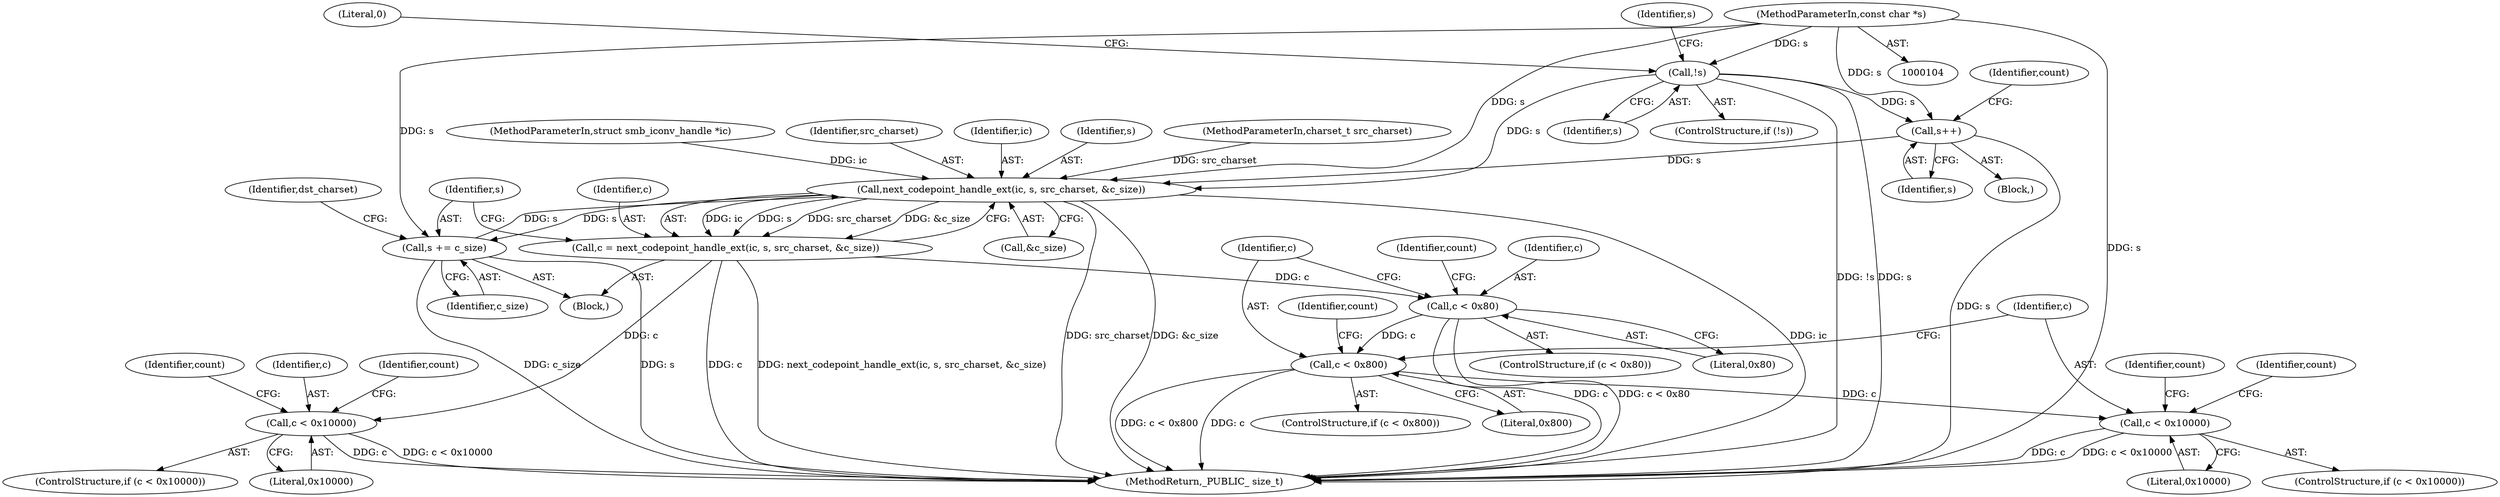 digraph "0_samba_ba5dbda6d0174a59d221c45cca52ecd232820d48_0@pointer" {
"1000106" [label="(MethodParameterIn,const char *s)"];
"1000133" [label="(Call,!s)"];
"1000150" [label="(Call,s++)"];
"1000169" [label="(Call,next_codepoint_handle_ext(ic, s, src_charset, &c_size))"];
"1000167" [label="(Call,c = next_codepoint_handle_ext(ic, s, src_charset, &c_size))"];
"1000184" [label="(Call,c < 0x10000)"];
"1000199" [label="(Call,c < 0x80)"];
"1000208" [label="(Call,c < 0x800)"];
"1000217" [label="(Call,c < 0x10000)"];
"1000175" [label="(Call,s += c_size)"];
"1000105" [label="(MethodParameterIn,struct smb_iconv_handle *ic)"];
"1000219" [label="(Literal,0x10000)"];
"1000172" [label="(Identifier,src_charset)"];
"1000185" [label="(Identifier,c)"];
"1000209" [label="(Identifier,c)"];
"1000183" [label="(ControlStructure,if (c < 0x10000))"];
"1000186" [label="(Literal,0x10000)"];
"1000189" [label="(Identifier,count)"];
"1000222" [label="(Identifier,count)"];
"1000236" [label="(MethodReturn,_PUBLIC_ size_t)"];
"1000170" [label="(Identifier,ic)"];
"1000137" [label="(Literal,0)"];
"1000150" [label="(Call,s++)"];
"1000199" [label="(Call,c < 0x80)"];
"1000175" [label="(Call,s += c_size)"];
"1000164" [label="(Block,)"];
"1000168" [label="(Identifier,c)"];
"1000204" [label="(Identifier,count)"];
"1000176" [label="(Identifier,s)"];
"1000218" [label="(Identifier,c)"];
"1000177" [label="(Identifier,c_size)"];
"1000134" [label="(Identifier,s)"];
"1000194" [label="(Identifier,count)"];
"1000167" [label="(Call,c = next_codepoint_handle_ext(ic, s, src_charset, &c_size))"];
"1000184" [label="(Call,c < 0x10000)"];
"1000198" [label="(ControlStructure,if (c < 0x80))"];
"1000132" [label="(ControlStructure,if (!s))"];
"1000227" [label="(Identifier,count)"];
"1000208" [label="(Call,c < 0x800)"];
"1000106" [label="(MethodParameterIn,const char *s)"];
"1000169" [label="(Call,next_codepoint_handle_ext(ic, s, src_charset, &c_size))"];
"1000153" [label="(Identifier,count)"];
"1000171" [label="(Identifier,s)"];
"1000213" [label="(Identifier,count)"];
"1000173" [label="(Call,&c_size)"];
"1000149" [label="(Block,)"];
"1000207" [label="(ControlStructure,if (c < 0x800))"];
"1000151" [label="(Identifier,s)"];
"1000216" [label="(ControlStructure,if (c < 0x10000))"];
"1000179" [label="(Identifier,dst_charset)"];
"1000141" [label="(Identifier,s)"];
"1000107" [label="(MethodParameterIn,charset_t src_charset)"];
"1000133" [label="(Call,!s)"];
"1000201" [label="(Literal,0x80)"];
"1000200" [label="(Identifier,c)"];
"1000210" [label="(Literal,0x800)"];
"1000217" [label="(Call,c < 0x10000)"];
"1000106" -> "1000104"  [label="AST: "];
"1000106" -> "1000236"  [label="DDG: s"];
"1000106" -> "1000133"  [label="DDG: s"];
"1000106" -> "1000150"  [label="DDG: s"];
"1000106" -> "1000169"  [label="DDG: s"];
"1000106" -> "1000175"  [label="DDG: s"];
"1000133" -> "1000132"  [label="AST: "];
"1000133" -> "1000134"  [label="CFG: "];
"1000134" -> "1000133"  [label="AST: "];
"1000137" -> "1000133"  [label="CFG: "];
"1000141" -> "1000133"  [label="CFG: "];
"1000133" -> "1000236"  [label="DDG: s"];
"1000133" -> "1000236"  [label="DDG: !s"];
"1000133" -> "1000150"  [label="DDG: s"];
"1000133" -> "1000169"  [label="DDG: s"];
"1000150" -> "1000149"  [label="AST: "];
"1000150" -> "1000151"  [label="CFG: "];
"1000151" -> "1000150"  [label="AST: "];
"1000153" -> "1000150"  [label="CFG: "];
"1000150" -> "1000236"  [label="DDG: s"];
"1000150" -> "1000169"  [label="DDG: s"];
"1000169" -> "1000167"  [label="AST: "];
"1000169" -> "1000173"  [label="CFG: "];
"1000170" -> "1000169"  [label="AST: "];
"1000171" -> "1000169"  [label="AST: "];
"1000172" -> "1000169"  [label="AST: "];
"1000173" -> "1000169"  [label="AST: "];
"1000167" -> "1000169"  [label="CFG: "];
"1000169" -> "1000236"  [label="DDG: src_charset"];
"1000169" -> "1000236"  [label="DDG: &c_size"];
"1000169" -> "1000236"  [label="DDG: ic"];
"1000169" -> "1000167"  [label="DDG: ic"];
"1000169" -> "1000167"  [label="DDG: s"];
"1000169" -> "1000167"  [label="DDG: src_charset"];
"1000169" -> "1000167"  [label="DDG: &c_size"];
"1000105" -> "1000169"  [label="DDG: ic"];
"1000175" -> "1000169"  [label="DDG: s"];
"1000107" -> "1000169"  [label="DDG: src_charset"];
"1000169" -> "1000175"  [label="DDG: s"];
"1000167" -> "1000164"  [label="AST: "];
"1000168" -> "1000167"  [label="AST: "];
"1000176" -> "1000167"  [label="CFG: "];
"1000167" -> "1000236"  [label="DDG: c"];
"1000167" -> "1000236"  [label="DDG: next_codepoint_handle_ext(ic, s, src_charset, &c_size)"];
"1000167" -> "1000184"  [label="DDG: c"];
"1000167" -> "1000199"  [label="DDG: c"];
"1000184" -> "1000183"  [label="AST: "];
"1000184" -> "1000186"  [label="CFG: "];
"1000185" -> "1000184"  [label="AST: "];
"1000186" -> "1000184"  [label="AST: "];
"1000189" -> "1000184"  [label="CFG: "];
"1000194" -> "1000184"  [label="CFG: "];
"1000184" -> "1000236"  [label="DDG: c"];
"1000184" -> "1000236"  [label="DDG: c < 0x10000"];
"1000199" -> "1000198"  [label="AST: "];
"1000199" -> "1000201"  [label="CFG: "];
"1000200" -> "1000199"  [label="AST: "];
"1000201" -> "1000199"  [label="AST: "];
"1000204" -> "1000199"  [label="CFG: "];
"1000209" -> "1000199"  [label="CFG: "];
"1000199" -> "1000236"  [label="DDG: c"];
"1000199" -> "1000236"  [label="DDG: c < 0x80"];
"1000199" -> "1000208"  [label="DDG: c"];
"1000208" -> "1000207"  [label="AST: "];
"1000208" -> "1000210"  [label="CFG: "];
"1000209" -> "1000208"  [label="AST: "];
"1000210" -> "1000208"  [label="AST: "];
"1000213" -> "1000208"  [label="CFG: "];
"1000218" -> "1000208"  [label="CFG: "];
"1000208" -> "1000236"  [label="DDG: c"];
"1000208" -> "1000236"  [label="DDG: c < 0x800"];
"1000208" -> "1000217"  [label="DDG: c"];
"1000217" -> "1000216"  [label="AST: "];
"1000217" -> "1000219"  [label="CFG: "];
"1000218" -> "1000217"  [label="AST: "];
"1000219" -> "1000217"  [label="AST: "];
"1000222" -> "1000217"  [label="CFG: "];
"1000227" -> "1000217"  [label="CFG: "];
"1000217" -> "1000236"  [label="DDG: c < 0x10000"];
"1000217" -> "1000236"  [label="DDG: c"];
"1000175" -> "1000164"  [label="AST: "];
"1000175" -> "1000177"  [label="CFG: "];
"1000176" -> "1000175"  [label="AST: "];
"1000177" -> "1000175"  [label="AST: "];
"1000179" -> "1000175"  [label="CFG: "];
"1000175" -> "1000236"  [label="DDG: s"];
"1000175" -> "1000236"  [label="DDG: c_size"];
}
